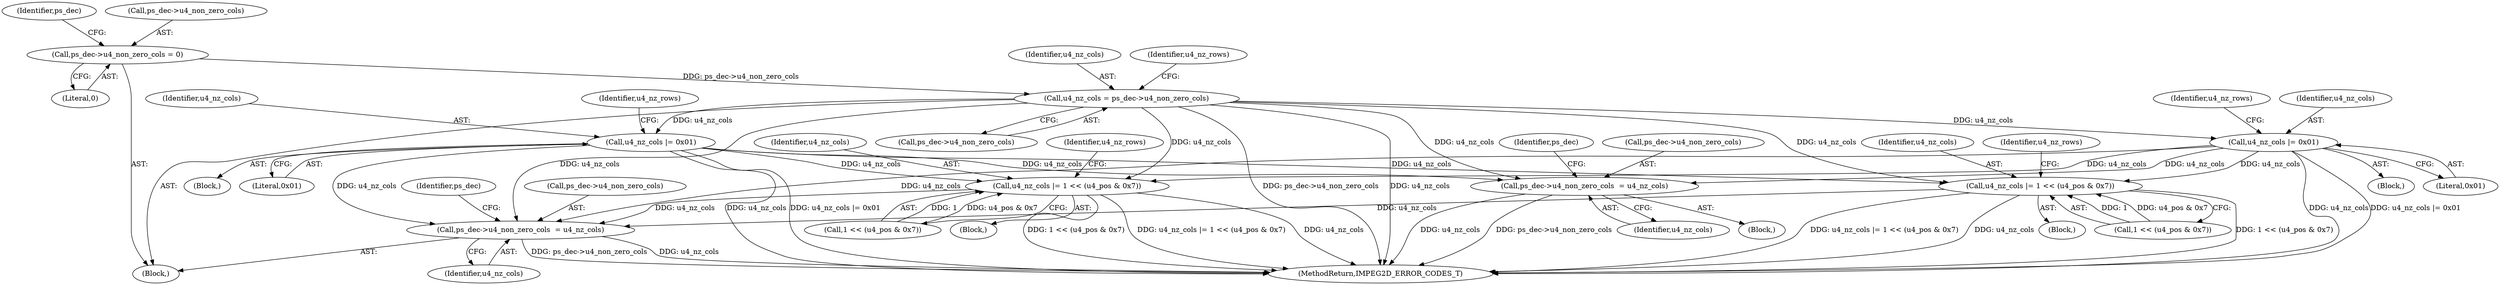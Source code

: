 digraph "0_Android_227c1f829127405e21dab1664393050c652ef71e@pointer" {
"1000201" [label="(Call,u4_nz_cols = ps_dec->u4_non_zero_cols)"];
"1000191" [label="(Call,ps_dec->u4_non_zero_cols = 0)"];
"1000327" [label="(Call,u4_nz_cols |= 0x01)"];
"1000394" [label="(Call,ps_dec->u4_non_zero_cols  = u4_nz_cols)"];
"1000730" [label="(Call,u4_nz_cols |= 1 << (u4_pos & 0x7))"];
"1001078" [label="(Call,ps_dec->u4_non_zero_cols  = u4_nz_cols)"];
"1001057" [label="(Call,u4_nz_cols |= 1 << (u4_pos & 0x7))"];
"1000378" [label="(Call,u4_nz_cols |= 0x01)"];
"1000731" [label="(Identifier,u4_nz_cols)"];
"1000755" [label="(Block,)"];
"1000730" [label="(Call,u4_nz_cols |= 1 << (u4_pos & 0x7))"];
"1000201" [label="(Call,u4_nz_cols = ps_dec->u4_non_zero_cols)"];
"1001082" [label="(Identifier,u4_nz_cols)"];
"1000202" [label="(Identifier,u4_nz_cols)"];
"1000394" [label="(Call,ps_dec->u4_non_zero_cols  = u4_nz_cols)"];
"1000198" [label="(Identifier,ps_dec)"];
"1000732" [label="(Call,1 << (u4_pos & 0x7))"];
"1000401" [label="(Identifier,ps_dec)"];
"1000327" [label="(Call,u4_nz_cols |= 0x01)"];
"1000329" [label="(Literal,0x01)"];
"1000165" [label="(Block,)"];
"1000380" [label="(Literal,0x01)"];
"1000192" [label="(Call,ps_dec->u4_non_zero_cols)"];
"1000195" [label="(Literal,0)"];
"1001057" [label="(Call,u4_nz_cols |= 1 << (u4_pos & 0x7))"];
"1000393" [label="(Block,)"];
"1001058" [label="(Identifier,u4_nz_cols)"];
"1001065" [label="(Identifier,u4_nz_rows)"];
"1000395" [label="(Call,ps_dec->u4_non_zero_cols)"];
"1001059" [label="(Call,1 << (u4_pos & 0x7))"];
"1000343" [label="(Block,)"];
"1000417" [label="(Block,)"];
"1001079" [label="(Call,ps_dec->u4_non_zero_cols)"];
"1001092" [label="(MethodReturn,IMPEG2D_ERROR_CODES_T)"];
"1000331" [label="(Identifier,u4_nz_rows)"];
"1000191" [label="(Call,ps_dec->u4_non_zero_cols = 0)"];
"1000378" [label="(Call,u4_nz_cols |= 0x01)"];
"1000379" [label="(Identifier,u4_nz_cols)"];
"1000398" [label="(Identifier,u4_nz_cols)"];
"1000328" [label="(Identifier,u4_nz_cols)"];
"1001085" [label="(Identifier,ps_dec)"];
"1000326" [label="(Block,)"];
"1000738" [label="(Identifier,u4_nz_rows)"];
"1000382" [label="(Identifier,u4_nz_rows)"];
"1000203" [label="(Call,ps_dec->u4_non_zero_cols)"];
"1001078" [label="(Call,ps_dec->u4_non_zero_cols  = u4_nz_cols)"];
"1000207" [label="(Identifier,u4_nz_rows)"];
"1000201" -> "1000165"  [label="AST: "];
"1000201" -> "1000203"  [label="CFG: "];
"1000202" -> "1000201"  [label="AST: "];
"1000203" -> "1000201"  [label="AST: "];
"1000207" -> "1000201"  [label="CFG: "];
"1000201" -> "1001092"  [label="DDG: ps_dec->u4_non_zero_cols"];
"1000201" -> "1001092"  [label="DDG: u4_nz_cols"];
"1000191" -> "1000201"  [label="DDG: ps_dec->u4_non_zero_cols"];
"1000201" -> "1000327"  [label="DDG: u4_nz_cols"];
"1000201" -> "1000378"  [label="DDG: u4_nz_cols"];
"1000201" -> "1000394"  [label="DDG: u4_nz_cols"];
"1000201" -> "1000730"  [label="DDG: u4_nz_cols"];
"1000201" -> "1001057"  [label="DDG: u4_nz_cols"];
"1000201" -> "1001078"  [label="DDG: u4_nz_cols"];
"1000191" -> "1000165"  [label="AST: "];
"1000191" -> "1000195"  [label="CFG: "];
"1000192" -> "1000191"  [label="AST: "];
"1000195" -> "1000191"  [label="AST: "];
"1000198" -> "1000191"  [label="CFG: "];
"1000327" -> "1000326"  [label="AST: "];
"1000327" -> "1000329"  [label="CFG: "];
"1000328" -> "1000327"  [label="AST: "];
"1000329" -> "1000327"  [label="AST: "];
"1000331" -> "1000327"  [label="CFG: "];
"1000327" -> "1001092"  [label="DDG: u4_nz_cols"];
"1000327" -> "1001092"  [label="DDG: u4_nz_cols |= 0x01"];
"1000327" -> "1000394"  [label="DDG: u4_nz_cols"];
"1000327" -> "1000730"  [label="DDG: u4_nz_cols"];
"1000327" -> "1001057"  [label="DDG: u4_nz_cols"];
"1000327" -> "1001078"  [label="DDG: u4_nz_cols"];
"1000394" -> "1000393"  [label="AST: "];
"1000394" -> "1000398"  [label="CFG: "];
"1000395" -> "1000394"  [label="AST: "];
"1000398" -> "1000394"  [label="AST: "];
"1000401" -> "1000394"  [label="CFG: "];
"1000394" -> "1001092"  [label="DDG: u4_nz_cols"];
"1000394" -> "1001092"  [label="DDG: ps_dec->u4_non_zero_cols"];
"1000378" -> "1000394"  [label="DDG: u4_nz_cols"];
"1000730" -> "1000417"  [label="AST: "];
"1000730" -> "1000732"  [label="CFG: "];
"1000731" -> "1000730"  [label="AST: "];
"1000732" -> "1000730"  [label="AST: "];
"1000738" -> "1000730"  [label="CFG: "];
"1000730" -> "1001092"  [label="DDG: u4_nz_cols |= 1 << (u4_pos & 0x7)"];
"1000730" -> "1001092"  [label="DDG: u4_nz_cols"];
"1000730" -> "1001092"  [label="DDG: 1 << (u4_pos & 0x7)"];
"1000378" -> "1000730"  [label="DDG: u4_nz_cols"];
"1000732" -> "1000730"  [label="DDG: 1"];
"1000732" -> "1000730"  [label="DDG: u4_pos & 0x7"];
"1000730" -> "1001078"  [label="DDG: u4_nz_cols"];
"1001078" -> "1000165"  [label="AST: "];
"1001078" -> "1001082"  [label="CFG: "];
"1001079" -> "1001078"  [label="AST: "];
"1001082" -> "1001078"  [label="AST: "];
"1001085" -> "1001078"  [label="CFG: "];
"1001078" -> "1001092"  [label="DDG: ps_dec->u4_non_zero_cols"];
"1001078" -> "1001092"  [label="DDG: u4_nz_cols"];
"1001057" -> "1001078"  [label="DDG: u4_nz_cols"];
"1000378" -> "1001078"  [label="DDG: u4_nz_cols"];
"1001057" -> "1000755"  [label="AST: "];
"1001057" -> "1001059"  [label="CFG: "];
"1001058" -> "1001057"  [label="AST: "];
"1001059" -> "1001057"  [label="AST: "];
"1001065" -> "1001057"  [label="CFG: "];
"1001057" -> "1001092"  [label="DDG: u4_nz_cols |= 1 << (u4_pos & 0x7)"];
"1001057" -> "1001092"  [label="DDG: u4_nz_cols"];
"1001057" -> "1001092"  [label="DDG: 1 << (u4_pos & 0x7)"];
"1000378" -> "1001057"  [label="DDG: u4_nz_cols"];
"1001059" -> "1001057"  [label="DDG: 1"];
"1001059" -> "1001057"  [label="DDG: u4_pos & 0x7"];
"1000378" -> "1000343"  [label="AST: "];
"1000378" -> "1000380"  [label="CFG: "];
"1000379" -> "1000378"  [label="AST: "];
"1000380" -> "1000378"  [label="AST: "];
"1000382" -> "1000378"  [label="CFG: "];
"1000378" -> "1001092"  [label="DDG: u4_nz_cols"];
"1000378" -> "1001092"  [label="DDG: u4_nz_cols |= 0x01"];
}
